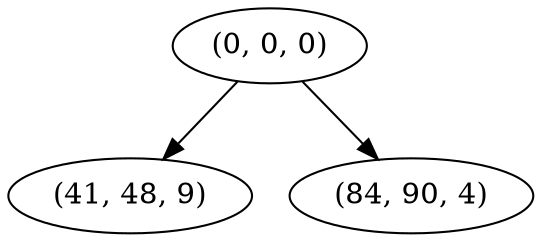 digraph tree {
    "(0, 0, 0)";
    "(41, 48, 9)";
    "(84, 90, 4)";
    "(0, 0, 0)" -> "(41, 48, 9)";
    "(0, 0, 0)" -> "(84, 90, 4)";
}
